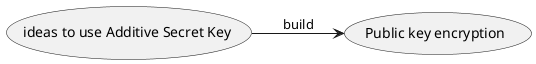 @startuml
left to right direction
(ideas to use Additive Secret Key) --> (Public key encryption): build
@enduml

